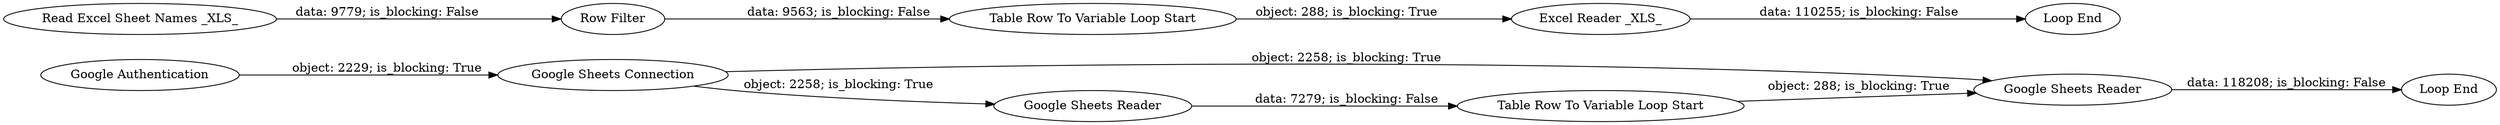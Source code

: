 digraph {
	"-2604753125827129246_2394" [label="Table Row To Variable Loop Start"]
	"-2604753125827129246_2389" [label="Read Excel Sheet Names _XLS_"]
	"-2604753125827129246_2395" [label="Loop End"]
	"-2604753125827129246_2378" [label="Google Sheets Reader"]
	"-2604753125827129246_163" [label="Google Sheets Reader"]
	"-2604753125827129246_2393" [label="Excel Reader _XLS_"]
	"-2604753125827129246_162" [label="Google Authentication"]
	"-2604753125827129246_161" [label="Google Sheets Connection"]
	"-2604753125827129246_2390" [label="Row Filter"]
	"-2604753125827129246_2391" [label="Table Row To Variable Loop Start"]
	"-2604753125827129246_2392" [label="Loop End"]
	"-2604753125827129246_161" -> "-2604753125827129246_163" [label="object: 2258; is_blocking: True"]
	"-2604753125827129246_2389" -> "-2604753125827129246_2390" [label="data: 9779; is_blocking: False"]
	"-2604753125827129246_2394" -> "-2604753125827129246_2378" [label="object: 288; is_blocking: True"]
	"-2604753125827129246_163" -> "-2604753125827129246_2394" [label="data: 7279; is_blocking: False"]
	"-2604753125827129246_161" -> "-2604753125827129246_2378" [label="object: 2258; is_blocking: True"]
	"-2604753125827129246_2378" -> "-2604753125827129246_2395" [label="data: 118208; is_blocking: False"]
	"-2604753125827129246_2393" -> "-2604753125827129246_2392" [label="data: 110255; is_blocking: False"]
	"-2604753125827129246_162" -> "-2604753125827129246_161" [label="object: 2229; is_blocking: True"]
	"-2604753125827129246_2391" -> "-2604753125827129246_2393" [label="object: 288; is_blocking: True"]
	"-2604753125827129246_2390" -> "-2604753125827129246_2391" [label="data: 9563; is_blocking: False"]
	rankdir=LR
}
